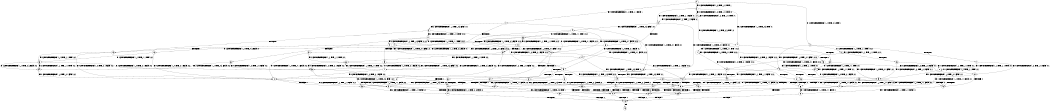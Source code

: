digraph BCG {
size = "7, 10.5";
center = TRUE;
node [shape = circle];
0 [peripheries = 2];
0 -> 1 [label = "EX !1 !ATOMIC_EXCH_BRANCH (1, +1, TRUE, +1, 1, FALSE) !::"];
0 -> 2 [label = "EX !2 !ATOMIC_EXCH_BRANCH (1, +1, TRUE, +0, 3, TRUE) !::"];
0 -> 3 [label = "EX !0 !ATOMIC_EXCH_BRANCH (1, +0, TRUE, +0, 1, TRUE) !::"];
1 -> 4 [label = "TERMINATE !1"];
1 -> 5 [label = "EX !2 !ATOMIC_EXCH_BRANCH (1, +1, TRUE, +0, 3, FALSE) !:0:1:"];
1 -> 6 [label = "EX !0 !ATOMIC_EXCH_BRANCH (1, +0, TRUE, +0, 1, FALSE) !:0:1:"];
2 -> 7 [label = "TERMINATE !2"];
2 -> 8 [label = "EX !1 !ATOMIC_EXCH_BRANCH (1, +1, TRUE, +1, 1, TRUE) !:0:1:2:"];
2 -> 9 [label = "EX !0 !ATOMIC_EXCH_BRANCH (1, +0, TRUE, +0, 1, FALSE) !:0:1:2:"];
3 -> 10 [label = "EX !1 !ATOMIC_EXCH_BRANCH (1, +1, TRUE, +1, 1, FALSE) !:0:"];
3 -> 11 [label = "EX !2 !ATOMIC_EXCH_BRANCH (1, +1, TRUE, +0, 3, TRUE) !:0:"];
3 -> 12 [label = "EX !0 !ATOMIC_EXCH_BRANCH (1, +0, TRUE, +0, 1, TRUE) !:0:"];
4 -> 13 [label = "EX !2 !ATOMIC_EXCH_BRANCH (1, +1, TRUE, +0, 3, FALSE) !:0:"];
4 -> 14 [label = "EX !0 !ATOMIC_EXCH_BRANCH (1, +0, TRUE, +0, 1, FALSE) !:0:"];
5 -> 15 [label = "TERMINATE !1"];
5 -> 16 [label = "EX !0 !ATOMIC_EXCH_BRANCH (1, +0, TRUE, +0, 1, FALSE) !:0:1:2:"];
5 -> 17 [label = "EX !2 !ATOMIC_EXCH_BRANCH (1, +1, TRUE, +1, 1, TRUE) !:0:1:2:"];
6 -> 18 [label = "TERMINATE !1"];
6 -> 19 [label = "TERMINATE !0"];
6 -> 20 [label = "EX !2 !ATOMIC_EXCH_BRANCH (1, +1, TRUE, +0, 3, TRUE) !:0:1:"];
7 -> 21 [label = "EX !1 !ATOMIC_EXCH_BRANCH (1, +1, TRUE, +1, 1, TRUE) !:0:1:"];
7 -> 22 [label = "EX !0 !ATOMIC_EXCH_BRANCH (1, +0, TRUE, +0, 1, FALSE) !:0:1:"];
8 -> 23 [label = "TERMINATE !2"];
8 -> 24 [label = "EX !0 !ATOMIC_EXCH_BRANCH (1, +0, TRUE, +0, 1, FALSE) !:0:1:2:"];
8 -> 8 [label = "EX !1 !ATOMIC_EXCH_BRANCH (1, +1, TRUE, +1, 1, TRUE) !:0:1:2:"];
9 -> 25 [label = "TERMINATE !2"];
9 -> 26 [label = "TERMINATE !0"];
9 -> 27 [label = "EX !1 !ATOMIC_EXCH_BRANCH (1, +1, TRUE, +1, 1, FALSE) !:0:1:2:"];
10 -> 28 [label = "TERMINATE !1"];
10 -> 29 [label = "EX !2 !ATOMIC_EXCH_BRANCH (1, +1, TRUE, +0, 3, FALSE) !:0:1:"];
10 -> 6 [label = "EX !0 !ATOMIC_EXCH_BRANCH (1, +0, TRUE, +0, 1, FALSE) !:0:1:"];
11 -> 30 [label = "TERMINATE !2"];
11 -> 31 [label = "EX !1 !ATOMIC_EXCH_BRANCH (1, +1, TRUE, +1, 1, TRUE) !:0:1:2:"];
11 -> 9 [label = "EX !0 !ATOMIC_EXCH_BRANCH (1, +0, TRUE, +0, 1, FALSE) !:0:1:2:"];
12 -> 10 [label = "EX !1 !ATOMIC_EXCH_BRANCH (1, +1, TRUE, +1, 1, FALSE) !:0:"];
12 -> 11 [label = "EX !2 !ATOMIC_EXCH_BRANCH (1, +1, TRUE, +0, 3, TRUE) !:0:"];
12 -> 12 [label = "EX !0 !ATOMIC_EXCH_BRANCH (1, +0, TRUE, +0, 1, TRUE) !:0:"];
13 -> 32 [label = "EX !0 !ATOMIC_EXCH_BRANCH (1, +0, TRUE, +0, 1, FALSE) !:0:2:"];
13 -> 33 [label = "EX !2 !ATOMIC_EXCH_BRANCH (1, +1, TRUE, +1, 1, TRUE) !:0:2:"];
14 -> 34 [label = "TERMINATE !0"];
14 -> 35 [label = "EX !2 !ATOMIC_EXCH_BRANCH (1, +1, TRUE, +0, 3, TRUE) !:0:"];
15 -> 32 [label = "EX !0 !ATOMIC_EXCH_BRANCH (1, +0, TRUE, +0, 1, FALSE) !:0:2:"];
15 -> 33 [label = "EX !2 !ATOMIC_EXCH_BRANCH (1, +1, TRUE, +1, 1, TRUE) !:0:2:"];
16 -> 36 [label = "TERMINATE !1"];
16 -> 37 [label = "TERMINATE !0"];
16 -> 27 [label = "EX !2 !ATOMIC_EXCH_BRANCH (1, +1, TRUE, +1, 1, FALSE) !:0:1:2:"];
17 -> 38 [label = "TERMINATE !1"];
17 -> 39 [label = "EX !0 !ATOMIC_EXCH_BRANCH (1, +0, TRUE, +0, 1, FALSE) !:0:1:2:"];
17 -> 40 [label = "EX !2 !ATOMIC_EXCH_BRANCH (1, +1, TRUE, +0, 3, FALSE) !:0:1:2:"];
18 -> 34 [label = "TERMINATE !0"];
18 -> 35 [label = "EX !2 !ATOMIC_EXCH_BRANCH (1, +1, TRUE, +0, 3, TRUE) !:0:"];
19 -> 34 [label = "TERMINATE !1"];
19 -> 41 [label = "EX !2 !ATOMIC_EXCH_BRANCH (1, +1, TRUE, +0, 3, TRUE) !:1:"];
20 -> 42 [label = "TERMINATE !1"];
20 -> 43 [label = "TERMINATE !2"];
20 -> 44 [label = "TERMINATE !0"];
21 -> 45 [label = "EX !0 !ATOMIC_EXCH_BRANCH (1, +0, TRUE, +0, 1, FALSE) !:0:1:"];
21 -> 21 [label = "EX !1 !ATOMIC_EXCH_BRANCH (1, +1, TRUE, +1, 1, TRUE) !:0:1:"];
22 -> 46 [label = "TERMINATE !0"];
22 -> 47 [label = "EX !1 !ATOMIC_EXCH_BRANCH (1, +1, TRUE, +1, 1, FALSE) !:0:1:"];
23 -> 45 [label = "EX !0 !ATOMIC_EXCH_BRANCH (1, +0, TRUE, +0, 1, FALSE) !:0:1:"];
23 -> 21 [label = "EX !1 !ATOMIC_EXCH_BRANCH (1, +1, TRUE, +1, 1, TRUE) !:0:1:"];
24 -> 48 [label = "TERMINATE !2"];
24 -> 49 [label = "TERMINATE !0"];
24 -> 27 [label = "EX !1 !ATOMIC_EXCH_BRANCH (1, +1, TRUE, +1, 1, FALSE) !:0:1:2:"];
25 -> 46 [label = "TERMINATE !0"];
25 -> 47 [label = "EX !1 !ATOMIC_EXCH_BRANCH (1, +1, TRUE, +1, 1, FALSE) !:0:1:"];
26 -> 46 [label = "TERMINATE !2"];
26 -> 50 [label = "EX !1 !ATOMIC_EXCH_BRANCH (1, +1, TRUE, +1, 1, FALSE) !:1:2:"];
27 -> 42 [label = "TERMINATE !1"];
27 -> 43 [label = "TERMINATE !2"];
27 -> 44 [label = "TERMINATE !0"];
28 -> 51 [label = "EX !2 !ATOMIC_EXCH_BRANCH (1, +1, TRUE, +0, 3, FALSE) !:0:"];
28 -> 14 [label = "EX !0 !ATOMIC_EXCH_BRANCH (1, +0, TRUE, +0, 1, FALSE) !:0:"];
29 -> 52 [label = "TERMINATE !1"];
29 -> 53 [label = "EX !2 !ATOMIC_EXCH_BRANCH (1, +1, TRUE, +1, 1, TRUE) !:0:1:2:"];
29 -> 16 [label = "EX !0 !ATOMIC_EXCH_BRANCH (1, +0, TRUE, +0, 1, FALSE) !:0:1:2:"];
30 -> 54 [label = "EX !1 !ATOMIC_EXCH_BRANCH (1, +1, TRUE, +1, 1, TRUE) !:0:1:"];
30 -> 22 [label = "EX !0 !ATOMIC_EXCH_BRANCH (1, +0, TRUE, +0, 1, FALSE) !:0:1:"];
31 -> 55 [label = "TERMINATE !2"];
31 -> 31 [label = "EX !1 !ATOMIC_EXCH_BRANCH (1, +1, TRUE, +1, 1, TRUE) !:0:1:2:"];
31 -> 24 [label = "EX !0 !ATOMIC_EXCH_BRANCH (1, +0, TRUE, +0, 1, FALSE) !:0:1:2:"];
32 -> 56 [label = "TERMINATE !0"];
32 -> 57 [label = "EX !2 !ATOMIC_EXCH_BRANCH (1, +1, TRUE, +1, 1, FALSE) !:0:2:"];
33 -> 58 [label = "EX !0 !ATOMIC_EXCH_BRANCH (1, +0, TRUE, +0, 1, FALSE) !:0:2:"];
33 -> 59 [label = "EX !2 !ATOMIC_EXCH_BRANCH (1, +1, TRUE, +0, 3, FALSE) !:0:2:"];
34 -> 60 [label = "EX !2 !ATOMIC_EXCH_BRANCH (1, +1, TRUE, +0, 3, TRUE) !::"];
35 -> 61 [label = "TERMINATE !2"];
35 -> 62 [label = "TERMINATE !0"];
36 -> 56 [label = "TERMINATE !0"];
36 -> 57 [label = "EX !2 !ATOMIC_EXCH_BRANCH (1, +1, TRUE, +1, 1, FALSE) !:0:2:"];
37 -> 56 [label = "TERMINATE !1"];
37 -> 50 [label = "EX !2 !ATOMIC_EXCH_BRANCH (1, +1, TRUE, +1, 1, FALSE) !:1:2:"];
38 -> 58 [label = "EX !0 !ATOMIC_EXCH_BRANCH (1, +0, TRUE, +0, 1, FALSE) !:0:2:"];
38 -> 59 [label = "EX !2 !ATOMIC_EXCH_BRANCH (1, +1, TRUE, +0, 3, FALSE) !:0:2:"];
39 -> 63 [label = "TERMINATE !1"];
39 -> 64 [label = "TERMINATE !0"];
39 -> 27 [label = "EX !2 !ATOMIC_EXCH_BRANCH (1, +1, TRUE, +0, 3, TRUE) !:0:1:2:"];
40 -> 15 [label = "TERMINATE !1"];
40 -> 16 [label = "EX !0 !ATOMIC_EXCH_BRANCH (1, +0, TRUE, +0, 1, FALSE) !:0:1:2:"];
40 -> 17 [label = "EX !2 !ATOMIC_EXCH_BRANCH (1, +1, TRUE, +1, 1, TRUE) !:0:1:2:"];
41 -> 62 [label = "TERMINATE !1"];
41 -> 65 [label = "TERMINATE !2"];
42 -> 61 [label = "TERMINATE !2"];
42 -> 62 [label = "TERMINATE !0"];
43 -> 61 [label = "TERMINATE !1"];
43 -> 65 [label = "TERMINATE !0"];
44 -> 62 [label = "TERMINATE !1"];
44 -> 65 [label = "TERMINATE !2"];
45 -> 66 [label = "TERMINATE !0"];
45 -> 47 [label = "EX !1 !ATOMIC_EXCH_BRANCH (1, +1, TRUE, +1, 1, FALSE) !:0:1:"];
46 -> 67 [label = "EX !1 !ATOMIC_EXCH_BRANCH (1, +1, TRUE, +1, 1, FALSE) !:1:"];
47 -> 61 [label = "TERMINATE !1"];
47 -> 65 [label = "TERMINATE !0"];
48 -> 66 [label = "TERMINATE !0"];
48 -> 47 [label = "EX !1 !ATOMIC_EXCH_BRANCH (1, +1, TRUE, +1, 1, FALSE) !:0:1:"];
49 -> 66 [label = "TERMINATE !2"];
49 -> 50 [label = "EX !1 !ATOMIC_EXCH_BRANCH (1, +1, TRUE, +1, 1, FALSE) !:1:2:"];
50 -> 62 [label = "TERMINATE !1"];
50 -> 65 [label = "TERMINATE !2"];
51 -> 68 [label = "EX !2 !ATOMIC_EXCH_BRANCH (1, +1, TRUE, +1, 1, TRUE) !:0:2:"];
51 -> 32 [label = "EX !0 !ATOMIC_EXCH_BRANCH (1, +0, TRUE, +0, 1, FALSE) !:0:2:"];
52 -> 68 [label = "EX !2 !ATOMIC_EXCH_BRANCH (1, +1, TRUE, +1, 1, TRUE) !:0:2:"];
52 -> 32 [label = "EX !0 !ATOMIC_EXCH_BRANCH (1, +0, TRUE, +0, 1, FALSE) !:0:2:"];
53 -> 69 [label = "TERMINATE !1"];
53 -> 70 [label = "EX !2 !ATOMIC_EXCH_BRANCH (1, +1, TRUE, +0, 3, FALSE) !:0:1:2:"];
53 -> 39 [label = "EX !0 !ATOMIC_EXCH_BRANCH (1, +0, TRUE, +0, 1, FALSE) !:0:1:2:"];
54 -> 54 [label = "EX !1 !ATOMIC_EXCH_BRANCH (1, +1, TRUE, +1, 1, TRUE) !:0:1:"];
54 -> 45 [label = "EX !0 !ATOMIC_EXCH_BRANCH (1, +0, TRUE, +0, 1, FALSE) !:0:1:"];
55 -> 54 [label = "EX !1 !ATOMIC_EXCH_BRANCH (1, +1, TRUE, +1, 1, TRUE) !:0:1:"];
55 -> 45 [label = "EX !0 !ATOMIC_EXCH_BRANCH (1, +0, TRUE, +0, 1, FALSE) !:0:1:"];
56 -> 71 [label = "EX !2 !ATOMIC_EXCH_BRANCH (1, +1, TRUE, +1, 1, FALSE) !:2:"];
57 -> 61 [label = "TERMINATE !2"];
57 -> 62 [label = "TERMINATE !0"];
58 -> 72 [label = "TERMINATE !0"];
58 -> 57 [label = "EX !2 !ATOMIC_EXCH_BRANCH (1, +1, TRUE, +0, 3, TRUE) !:0:2:"];
59 -> 32 [label = "EX !0 !ATOMIC_EXCH_BRANCH (1, +0, TRUE, +0, 1, FALSE) !:0:2:"];
59 -> 33 [label = "EX !2 !ATOMIC_EXCH_BRANCH (1, +1, TRUE, +1, 1, TRUE) !:0:2:"];
60 -> 73 [label = "TERMINATE !2"];
61 -> 73 [label = "TERMINATE !0"];
62 -> 73 [label = "TERMINATE !2"];
63 -> 72 [label = "TERMINATE !0"];
63 -> 57 [label = "EX !2 !ATOMIC_EXCH_BRANCH (1, +1, TRUE, +0, 3, TRUE) !:0:2:"];
64 -> 72 [label = "TERMINATE !1"];
64 -> 50 [label = "EX !2 !ATOMIC_EXCH_BRANCH (1, +1, TRUE, +0, 3, TRUE) !:1:2:"];
65 -> 73 [label = "TERMINATE !1"];
66 -> 67 [label = "EX !1 !ATOMIC_EXCH_BRANCH (1, +1, TRUE, +1, 1, FALSE) !:1:"];
67 -> 73 [label = "TERMINATE !1"];
68 -> 74 [label = "EX !2 !ATOMIC_EXCH_BRANCH (1, +1, TRUE, +0, 3, FALSE) !:0:2:"];
68 -> 58 [label = "EX !0 !ATOMIC_EXCH_BRANCH (1, +0, TRUE, +0, 1, FALSE) !:0:2:"];
69 -> 74 [label = "EX !2 !ATOMIC_EXCH_BRANCH (1, +1, TRUE, +0, 3, FALSE) !:0:2:"];
69 -> 58 [label = "EX !0 !ATOMIC_EXCH_BRANCH (1, +0, TRUE, +0, 1, FALSE) !:0:2:"];
70 -> 52 [label = "TERMINATE !1"];
70 -> 53 [label = "EX !2 !ATOMIC_EXCH_BRANCH (1, +1, TRUE, +1, 1, TRUE) !:0:1:2:"];
70 -> 16 [label = "EX !0 !ATOMIC_EXCH_BRANCH (1, +0, TRUE, +0, 1, FALSE) !:0:1:2:"];
71 -> 73 [label = "TERMINATE !2"];
72 -> 71 [label = "EX !2 !ATOMIC_EXCH_BRANCH (1, +1, TRUE, +0, 3, TRUE) !:2:"];
73 -> 75 [label = "exit"];
74 -> 68 [label = "EX !2 !ATOMIC_EXCH_BRANCH (1, +1, TRUE, +1, 1, TRUE) !:0:2:"];
74 -> 32 [label = "EX !0 !ATOMIC_EXCH_BRANCH (1, +0, TRUE, +0, 1, FALSE) !:0:2:"];
}

